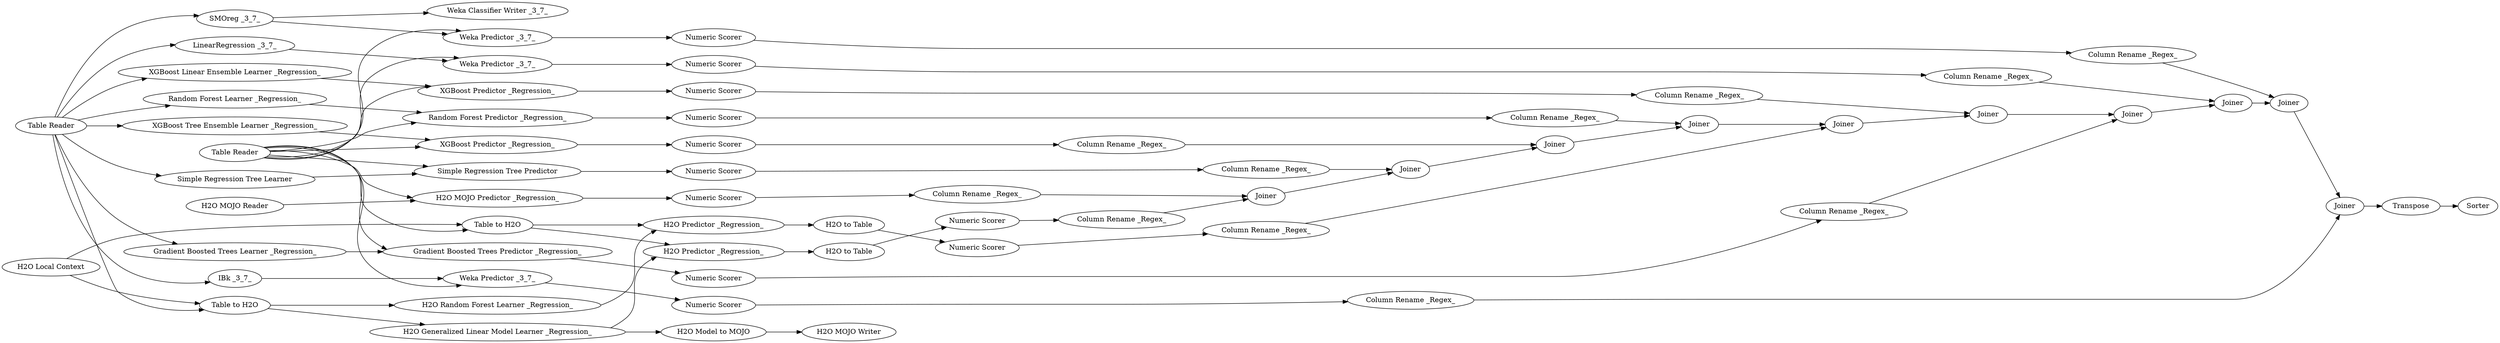 digraph {
	1 [label="Table Reader"]
	2 [label="Table Reader"]
	3 [label="Simple Regression Tree Learner"]
	4 [label="Simple Regression Tree Predictor"]
	5 [label="Numeric Scorer"]
	6 [label="Column Rename _Regex_"]
	7 [label="H2O Local Context"]
	8 [label="Table to H2O"]
	9 [label="Table to H2O"]
	10 [label="H2O Generalized Linear Model Learner _Regression_"]
	11 [label="H2O Predictor _Regression_"]
	12 [label="H2O to Table"]
	13 [label="Column Rename _Regex_"]
	14 [label="Numeric Scorer"]
	16 [label="XGBoost Predictor _Regression_"]
	17 [label="XGBoost Tree Ensemble Learner _Regression_"]
	18 [label="Numeric Scorer"]
	19 [label="Column Rename _Regex_"]
	20 [label=Joiner]
	21 [label=Joiner]
	22 [label="Random Forest Learner _Regression_"]
	23 [label="Random Forest Predictor _Regression_"]
	24 [label="Numeric Scorer"]
	25 [label="Column Rename _Regex_"]
	26 [label=Joiner]
	27 [label="H2O Random Forest Learner _Regression_"]
	28 [label="H2O Predictor _Regression_"]
	29 [label="H2O to Table"]
	30 [label="Numeric Scorer"]
	31 [label="Column Rename _Regex_"]
	32 [label=Joiner]
	33 [label="XGBoost Linear Ensemble Learner _Regression_"]
	34 [label="Column Rename _Regex_"]
	35 [label="XGBoost Predictor _Regression_"]
	36 [label="Numeric Scorer"]
	37 [label=Joiner]
	38 [label=Transpose]
	39 [label=Sorter]
	40 [label="Gradient Boosted Trees Learner _Regression_"]
	41 [label="Gradient Boosted Trees Predictor _Regression_"]
	42 [label="Numeric Scorer"]
	43 [label="Column Rename _Regex_"]
	44 [label=Joiner]
	45 [label="H2O Model to MOJO"]
	46 [label="H2O MOJO Writer"]
	47 [label="H2O MOJO Reader"]
	48 [label="H2O MOJO Predictor _Regression_"]
	49 [label="Column Rename _Regex_"]
	50 [label="Numeric Scorer"]
	51 [label=Joiner]
	56 [label="LinearRegression _3_7_"]
	57 [label="Weka Predictor _3_7_"]
	58 [label="Numeric Scorer"]
	59 [label="Column Rename _Regex_"]
	60 [label=Joiner]
	62 [label="Column Rename _Regex_"]
	63 [label="Weka Predictor _3_7_"]
	64 [label="Numeric Scorer"]
	157 [label="SMOreg _3_7_"]
	158 [label=Joiner]
	159 [label="IBk _3_7_"]
	160 [label="Weka Predictor _3_7_"]
	161 [label="Numeric Scorer"]
	162 [label="Column Rename _Regex_"]
	163 [label=Joiner]
	164 [label="Weka Classifier Writer _3_7_"]
	1 -> 4
	1 -> 9
	1 -> 16
	1 -> 23
	1 -> 160
	1 -> 35
	1 -> 41
	1 -> 48
	1 -> 57
	1 -> 63
	2 -> 3
	2 -> 8
	2 -> 17
	2 -> 22
	2 -> 159
	2 -> 157
	2 -> 33
	2 -> 40
	2 -> 56
	3 -> 4
	4 -> 5
	5 -> 6
	6 -> 20
	7 -> 9
	7 -> 8
	8 -> 10
	8 -> 27
	9 -> 11
	9 -> 28
	10 -> 11
	10 -> 45
	11 -> 12
	12 -> 14
	13 -> 51
	14 -> 13
	16 -> 18
	17 -> 16
	18 -> 19
	19 -> 21
	20 -> 21
	21 -> 26
	22 -> 23
	23 -> 24
	24 -> 25
	25 -> 26
	26 -> 32
	27 -> 28
	28 -> 29
	29 -> 30
	30 -> 31
	31 -> 32
	32 -> 37
	33 -> 35
	34 -> 37
	35 -> 36
	36 -> 34
	37 -> 44
	38 -> 39
	40 -> 41
	41 -> 42
	42 -> 43
	43 -> 44
	44 -> 60
	45 -> 46
	47 -> 48
	48 -> 50
	49 -> 51
	50 -> 49
	51 -> 20
	56 -> 57
	57 -> 58
	58 -> 59
	59 -> 60
	60 -> 158
	62 -> 158
	63 -> 64
	64 -> 62
	157 -> 63
	157 -> 164
	158 -> 163
	159 -> 160
	160 -> 161
	161 -> 162
	162 -> 163
	163 -> 38
	rankdir=LR
}
